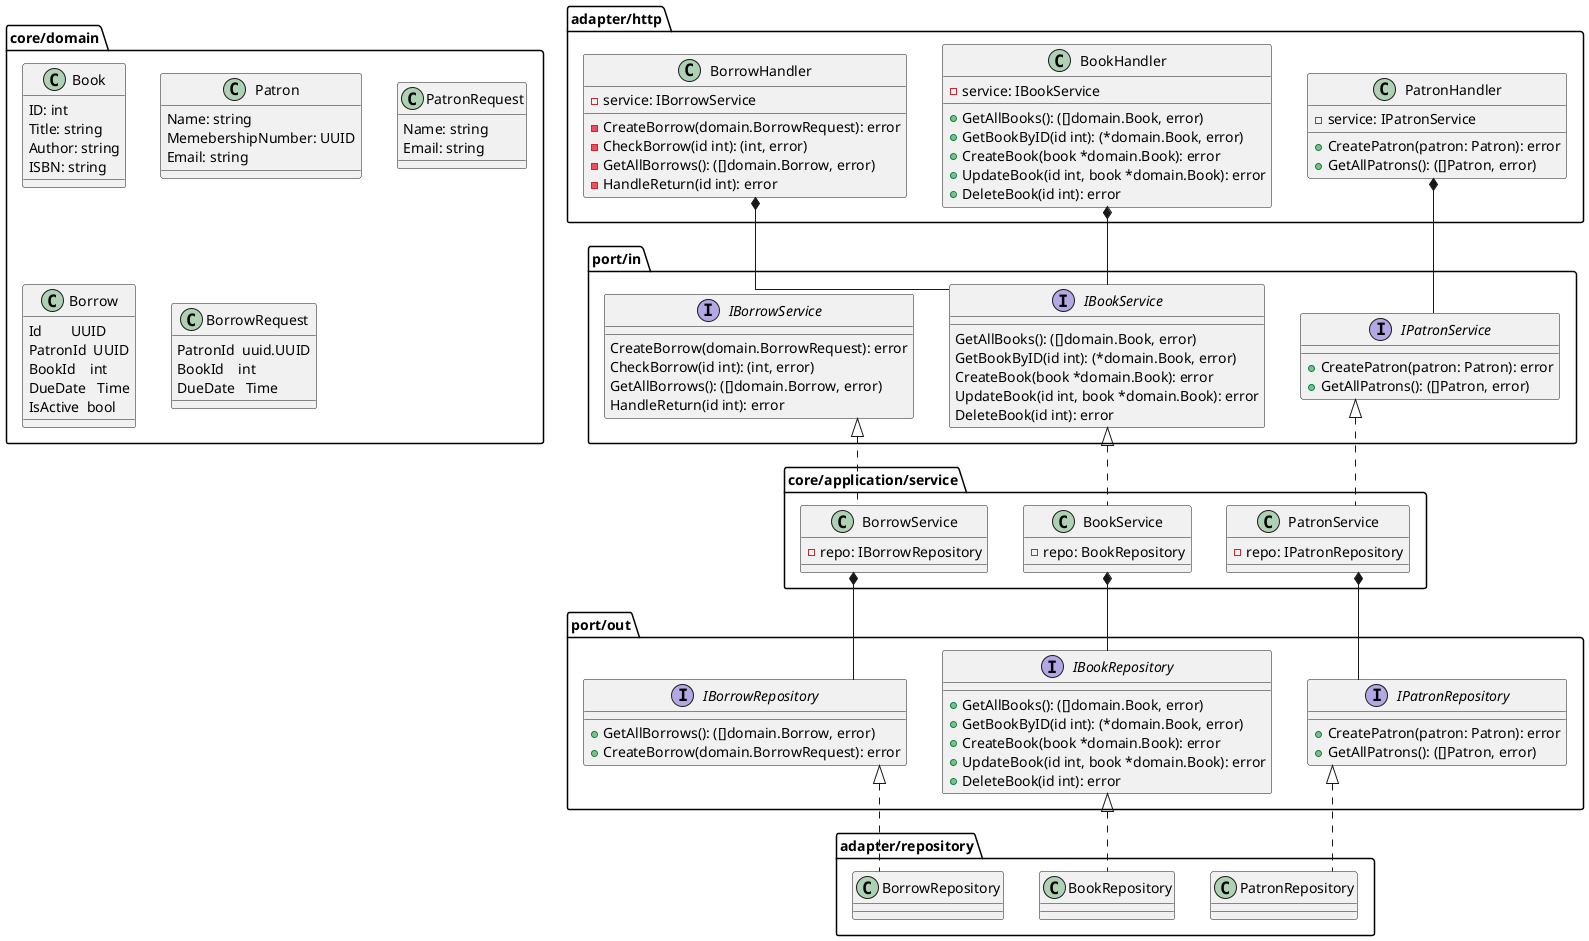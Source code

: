 @startuml
skinparam linetype ortho

package "port/in" {
    interface IPatronService {
        + CreatePatron(patron: Patron): error
        + GetAllPatrons(): ([]Patron, error)
    }

    interface IBookService {
        GetAllBooks(): ([]domain.Book, error)
        GetBookByID(id int): (*domain.Book, error)
        CreateBook(book *domain.Book): error
        UpdateBook(id int, book *domain.Book): error
        DeleteBook(id int): error
    }

    interface IBorrowService {
        CreateBorrow(domain.BorrowRequest): error
        CheckBorrow(id int): (int, error)
        GetAllBorrows(): ([]domain.Borrow, error)
        HandleReturn(id int): error
    }
}

package "port/out" {
    interface IBookRepository {
        + GetAllBooks(): ([]domain.Book, error)
        + GetBookByID(id int): (*domain.Book, error)
        + CreateBook(book *domain.Book): error
        + UpdateBook(id int, book *domain.Book): error
        + DeleteBook(id int): error
    }

    interface IPatronRepository {
        + CreatePatron(patron: Patron): error
        + GetAllPatrons(): ([]Patron, error)
    }

    interface IBorrowRepository {
        + GetAllBorrows(): ([]domain.Borrow, error)
        + CreateBorrow(domain.BorrowRequest): error
    }
}

package "core/application/service" {
    class BookService {
        - repo: BookRepository
    }
    IBookService <|.. BookService
    BookService *-- IBookRepository

    class PatronService {
        - repo: IPatronRepository
    }
    IPatronService <|.. PatronService
    PatronService *-- IPatronRepository

    class BorrowService {
        - repo: IBorrowRepository
    }
    IBorrowService <|.. BorrowService
    BorrowService *-- IBorrowRepository
}

package "adapter/http" {
    class BookHandler {
        - service: IBookService
        + GetAllBooks(): ([]domain.Book, error)
        + GetBookByID(id int): (*domain.Book, error)
        + CreateBook(book *domain.Book): error
        + UpdateBook(id int, book *domain.Book): error
        + DeleteBook(id int): error
    }
    BookHandler *-- IBookService

    class PatronHandler {
        - service: IPatronService
        + CreatePatron(patron: Patron): error
        + GetAllPatrons(): ([]Patron, error)
    }
    PatronHandler *-- IPatronService

    class BorrowHandler {
        - service: IBorrowService
        - CreateBorrow(domain.BorrowRequest): error
        - CheckBorrow(id int): (int, error)
        - GetAllBorrows(): ([]domain.Borrow, error)
        - HandleReturn(id int): error
    }
    BorrowHandler *-- IBookService
}

package "core/domain" {
    class Book {
        ID: int
        Title: string
        Author: string
        ISBN: string
    }

    class Patron {
        Name: string
        MemebershipNumber: UUID
        Email: string
    }

    class PatronRequest {
        Name: string
        Email: string
    }

    class Borrow  {
        Id        UUID
        PatronId  UUID
        BookId    int
        DueDate   Time
        IsActive  bool
    }

    class BorrowRequest  {
        PatronId  uuid.UUID
        BookId    int
        DueDate   Time
    }
}

package "adapter/repository" {
    IBookRepository <|.. BookRepository
    IPatronRepository <|.. PatronRepository
    IBorrowRepository <|.. BorrowRepository
}

@enduml

